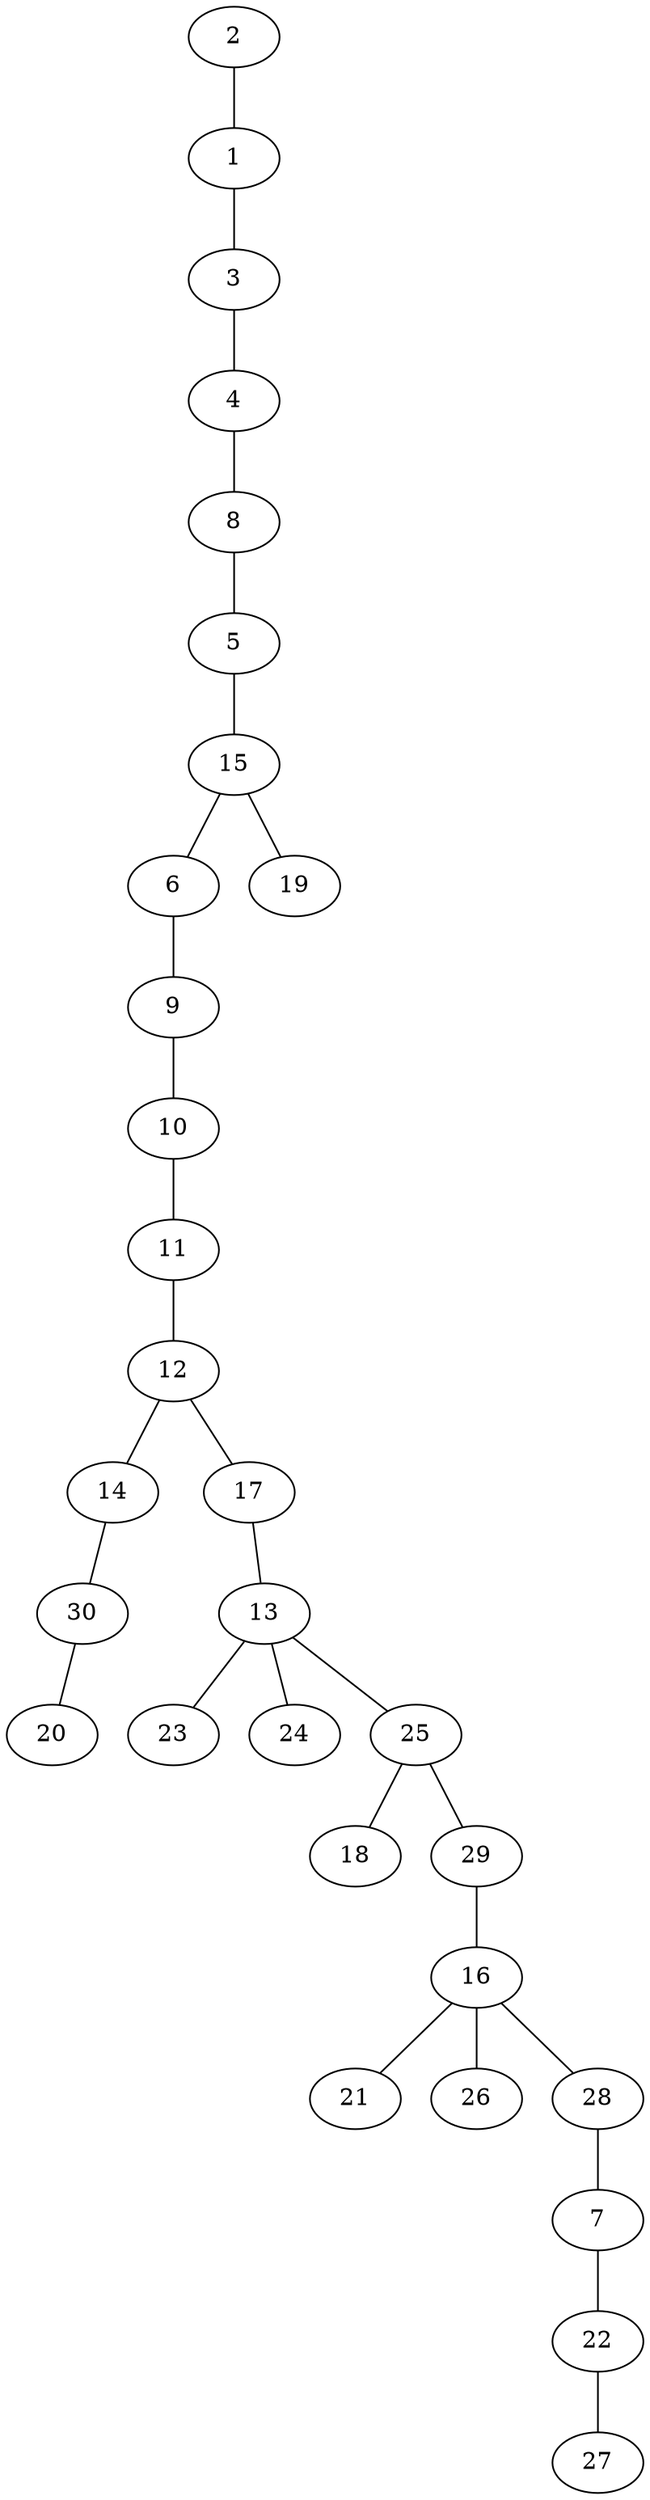 graph {
2--1
1--3
3--4
4--8
8--5
5--15
15--6
6--9
9--10
10--11
11--12
12--14
14--30
30--20
12--17
17--13
13--23
13--24
13--25
25--18
25--29
29--16
16--21
16--26
16--28
28--7
7--22
22--27
15--19
}
